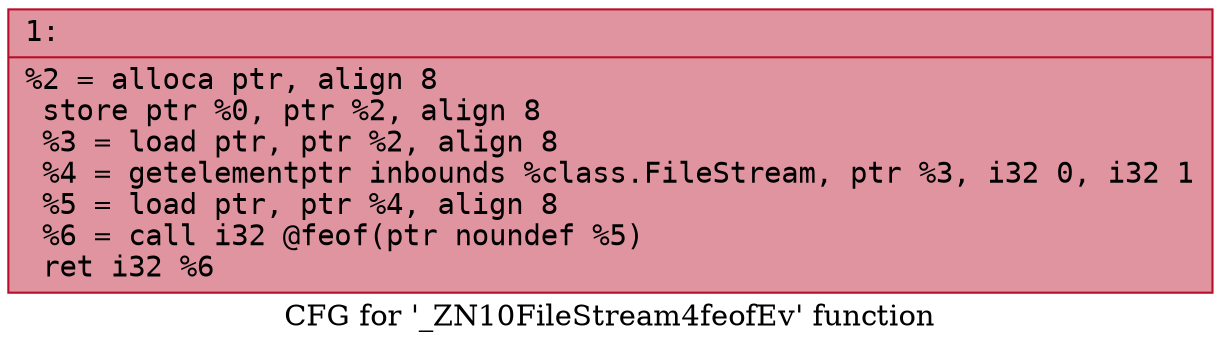 digraph "CFG for '_ZN10FileStream4feofEv' function" {
	label="CFG for '_ZN10FileStream4feofEv' function";

	Node0x60000093a080 [shape=record,color="#b70d28ff", style=filled, fillcolor="#b70d2870" fontname="Courier",label="{1:\l|  %2 = alloca ptr, align 8\l  store ptr %0, ptr %2, align 8\l  %3 = load ptr, ptr %2, align 8\l  %4 = getelementptr inbounds %class.FileStream, ptr %3, i32 0, i32 1\l  %5 = load ptr, ptr %4, align 8\l  %6 = call i32 @feof(ptr noundef %5)\l  ret i32 %6\l}"];
}

